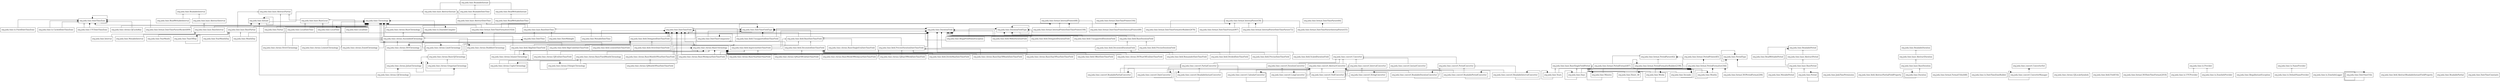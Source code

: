 digraph classDiagram{
graph [splines=ortho, rankdir=BT]

"org.joda.time.DateTimeZone"[shape = box];
"org.joda.time.convert.ReadablePartialConverter"[shape = box];
"org.joda.time.convert.Converter"[shape = box];
"org.joda.time.chrono.GJYearOfEraDateTimeField"[shape = box];
"org.joda.time.convert.PartialConverter"[shape = box];
"org.joda.time.Seconds"[shape = box];
"org.joda.time.field.RemainderDateTimeField"[shape = box];
"org.joda.time.JodaTimePermission"[shape = box];
"org.joda.time.chrono.BasicWeekOfWeekyearDateTimeField"[shape = box];
"org.joda.time.field.AbstractPartialFieldProperty"[shape = box];
"org.joda.time.field.StrictDateTimeField"[shape = box];
"org.joda.time.DateTimeFieldType"[shape = box];
"org.joda.time.ReadableInterval"[shape = box];
"org.joda.time.field.UnsupportedDurationField"[shape = box];
"org.joda.time.field.LenientDateTimeField"[shape = box];
"org.joda.time.DateTimeComparator"[shape = box];
"org.joda.time.ReadWritableInterval"[shape = box];
"org.joda.time.base.AbstractDateTime"[shape = box];
"org.joda.time.field.SkipUndoDateTimeField"[shape = box];
"org.joda.time.convert.AbstractConverter"[shape = box];
"org.joda.time.format.PeriodFormatterBuilder(2199)"[shape = box];
"org.joda.time.format.DateTimePrinter(104)"[shape = box];
"org.joda.time.base.BaseLocal"[shape = box];
"org.joda.time.chrono.ISOChronology"[shape = box];
"org.joda.time.field.DelegatedDateTimeField"[shape = box];
"org.joda.time.chrono.BasicChronology"[shape = box];
"org.joda.time.chrono.LenientChronology"[shape = box];
"org.joda.time.chrono.BasicYearDateTimeField"[shape = box];
"org.joda.time.field.DividedDateTimeField"[shape = box];
"org.joda.time.convert.DateConverter"[shape = box];
"org.joda.time.chrono.ZonedChronology"[shape = box];
"org.joda.time.field.BaseDateTimeField"[shape = box];
"org.joda.time.field.ZeroIsMaxDateTimeField"[shape = box];
"org.joda.time.format.DateTimeFormatterBuilder(2678)"[shape = box];
"org.joda.time.base.BaseInterval"[shape = box];
"org.joda.time.chrono.EthiopicChronology"[shape = box];
"org.joda.time.Duration"[shape = box];
"org.joda.time.format.FormatUtils(448)"[shape = box];
"org.joda.time.format.PeriodFormatter(344)"[shape = box];
"org.joda.time.PeriodType"[shape = box];
"org.joda.time.field.MillisDurationField"[shape = box];
"org.joda.time.format.InternalPrinter(68)"[shape = box];
"org.joda.time.format.DateTimePrinterInternalPrinter(89)"[shape = box];
"org.joda.time.chrono.GJChronology"[shape = box];
"org.joda.time.Interval"[shape = box];
"org.joda.time.convert.LongConverter"[shape = box];
"org.joda.time.chrono.IslamicChronology"[shape = box];
"org.joda.time.base.AbstractInstant"[shape = box];
"org.joda.time.chrono.BasicFixedMonthChronology"[shape = box];
"org.joda.time.tz.DateTimeZoneBuilder"[shape = box];
"org.joda.time.format.DateTimeParserBucket(609)"[shape = box];
"org.joda.time.field.UnsupportedDateTimeField"[shape = box];
"org.joda.time.chrono.ISOYearOfEraDateTimeField"[shape = box];
"org.joda.time.field.ScaledDurationField"[shape = box];
"org.joda.time.ReadWritablePeriod"[shape = box];
"org.joda.time.convert.ConverterSet"[shape = box];
"org.joda.time.field.PreciseDurationDateTimeField"[shape = box];
"org.joda.time.MonthDay"[shape = box];
"org.joda.time.chrono.GJCacheKey"[shape = box];
"org.joda.time.LocalDateTime"[shape = box];
"org.joda.time.MutablePeriod"[shape = box];
"org.joda.time.MutableDateTime"[shape = box];
"org.joda.time.tz.FixedDateTimeZone"[shape = box];
"org.joda.time.convert.IntervalConverter"[shape = box];
"org.joda.time.format.PeriodPrinter(83)"[shape = box];
"org.joda.time.field.PreciseDateTimeField"[shape = box];
"org.joda.time.tz.CachedDateTimeZone"[shape = box];
"org.joda.time.ReadableDateTime"[shape = box];
"org.joda.time.chrono.GJLocaleSymbols"[shape = box];
"org.joda.time.convert.ReadableDurationConverter"[shape = box];
"org.joda.time.format.PeriodParser(62)"[shape = box];
"org.joda.time.base.BaseDuration"[shape = box];
"org.joda.time.DateMidnight"[shape = box];
"org.joda.time.field.DecoratedDateTimeField"[shape = box];
"org.joda.time.Months"[shape = box];
"org.joda.time.YearMonthDay"[shape = box];
"org.joda.time.format.DateTimeParser(64)"[shape = box];
"org.joda.time.YearMonth"[shape = box];
"org.joda.time.convert.DurationConverter"[shape = box];
"org.joda.time.convert.ReadablePeriodConverter"[shape = box];
"org.joda.time.field.OffsetDateTimeField"[shape = box];
"org.joda.time.chrono.GJMonthOfYearDateTimeField"[shape = box];
"org.joda.time.Years"[shape = box];
"org.joda.time.convert.ReadableIntervalConverter"[shape = box];
"org.joda.time.chrono.BasicWeekyearDateTimeField"[shape = box];
"org.joda.time.Days"[shape = box];
"org.joda.time.DateTimeField"[shape = box];
"org.joda.time.field.FieldUtils"[shape = box];
"org.joda.time.chrono.BasicSingleEraDateTimeField"[shape = box];
"org.joda.time.format.DateTimeFormat(907)"[shape = box];
"org.joda.time.format.ISODateTimeFormat(2018)"[shape = box];
"org.joda.time.Partial"[shape = box];
"org.joda.time.field.SkipDateTimeField"[shape = box];
"org.joda.time.chrono.LimitChronology"[shape = box];
"org.joda.time.tz.UTCProvider"[shape = box];
"org.joda.time.format.InternalPrinterDateTimePrinter(106)"[shape = box];
"org.joda.time.base.AbstractPeriod"[shape = box];
"org.joda.time.ReadableInstant"[shape = box];
"org.joda.time.base.BaseSingleFieldPeriod"[shape = box];
"org.joda.time.chrono.GJDayOfWeekDateTimeField"[shape = box];
"org.joda.time.convert.NullConverter"[shape = box];
"org.joda.time.IllegalFieldValueException"[shape = box];
"org.joda.time.IllegalInstantException"[shape = box];
"org.joda.time.tz.DefaultNameProvider"[shape = box];
"org.joda.time.tz.ZoneInfoCompiler"[shape = box];
"org.joda.time.tz.Provider"[shape = box];
"org.joda.time.tz.ZoneInfoLogger"[shape = box];
"org.joda.time.ReadablePeriod"[shape = box];
"org.joda.time.chrono.GregorianChronology"[shape = box];
"org.joda.time.DurationFieldType"[shape = box];
"org.joda.time.convert.ConverterManager"[shape = box];
"org.joda.time.MutableInterval"[shape = box];
"org.joda.time.ReadWritableInstant"[shape = box];
"org.joda.time.tz.NameProvider"[shape = box];
"org.joda.time.Minutes"[shape = box];
"org.joda.time.chrono.BasicMonthOfYearDateTimeField"[shape = box];
"org.joda.time.base.AbstractPartial"[shape = box];
"org.joda.time.base.BasePartial"[shape = box];
"org.joda.time.base.AbstractDuration"[shape = box];
"org.joda.time.base.BaseDateTime"[shape = box];
"org.joda.time.DateTimeUtils"[shape = box];
"org.joda.time.base.AbstractInterval"[shape = box];
"org.joda.time.Hours_46"[shape = box];
"org.joda.time.LocalTime"[shape = box];
"org.joda.time.convert.ReadableInstantConverter"[shape = box];
"org.joda.time.convert.StringConverter"[shape = box];
"org.joda.time.base.BasePeriod"[shape = box];
"org.joda.time.field.DecoratedDurationField"[shape = box];
"org.joda.time.convert.InstantConverter"[shape = box];
"org.joda.time.chrono.AssembledChronology"[shape = box];
"org.joda.time.chrono.StrictChronology"[shape = box];
"org.joda.time.format.ISOPeriodFormat(206)"[shape = box];
"org.joda.time.TimeOfDay"[shape = box];
"org.joda.time.chrono.GJEraDateTimeField"[shape = box];
"org.joda.time.tz.ZoneInfoProvider"[shape = box];
"org.joda.time.chrono.BaseChronology"[shape = box];
"org.joda.time.chrono.JulianChronology"[shape = box];
"org.joda.time.chrono.CopticChronology"[shape = box];
"org.joda.time.field.ImpreciseDateTimeField"[shape = box];
"org.joda.time.field.PreciseDurationField"[shape = box];
"org.joda.time.Period"[shape = box];
"org.joda.time.ReadableDuration"[shape = box];
"org.joda.time.chrono.BasicGJChronology"[shape = box];
"org.joda.time.DurationField"[shape = box];
"org.joda.time.format.DateTimeFormatter(1024)"[shape = box];
"org.joda.time.format.PeriodFormat(407)"[shape = box];
"org.joda.time.Weeks"[shape = box];
"org.joda.time.Chronology"[shape = box];
"org.joda.time.DateTime"[shape = box];
"org.joda.time.field.AbstractReadableInstantFieldProperty"[shape = box];
"org.joda.time.field.DelegatedDurationField"[shape = box];
"org.joda.time.format.DateTimeParserInternalParser(55)"[shape = box];
"org.joda.time.LocalDate"[shape = box];
"org.joda.time.UTCDateTimeZone"[shape = box];
"org.joda.time.chrono.BasicDayOfMonthDateTimeField"[shape = box];
"org.joda.time.convert.PeriodConverter"[shape = box];
"org.joda.time.ReadWritableDateTime"[shape = box];
"org.joda.time.format.InternalParserDateTimeParser(72)"[shape = box];
"org.joda.time.format.InternalParser(56)"[shape = box];
"org.joda.time.convert.CalendarConverter"[shape = box];
"org.joda.time.Instant"[shape = box];
"org.joda.time.ReadablePartial"[shape = box];
"org.joda.time.chrono.BasicDayOfYearDateTimeField"[shape = box];
"org.joda.time.field.BaseDurationField"[shape = box];
"org.joda.time.DateTimeConstants"[shape = box];
"org.joda.time.chrono.BuddhistChronology"[shape = box];
"org.joda.time.convert.ReadablePartialConverter" -> "org.joda.time.convert.AbstractConverter"[arrowhead = onormal];
"org.joda.time.chrono.GJYearOfEraDateTimeField" -> "org.joda.time.field.DecoratedDateTimeField"[arrowhead = onormal];
"org.joda.time.Seconds" -> "org.joda.time.base.BaseSingleFieldPeriod"[arrowhead = onormal];
"org.joda.time.field.RemainderDateTimeField" -> "org.joda.time.field.DecoratedDateTimeField"[arrowhead = onormal];
"org.joda.time.chrono.BasicWeekOfWeekyearDateTimeField" -> "org.joda.time.field.PreciseDurationDateTimeField"[arrowhead = onormal];
"org.joda.time.field.StrictDateTimeField" -> "org.joda.time.field.DelegatedDateTimeField"[arrowhead = onormal];
"org.joda.time.field.UnsupportedDurationField" -> "org.joda.time.DurationField"[arrowhead = onormal];
"org.joda.time.field.LenientDateTimeField" -> "org.joda.time.field.DelegatedDateTimeField"[arrowhead = onormal];
"org.joda.time.base.AbstractDateTime" -> "org.joda.time.base.AbstractInstant"[arrowhead = onormal];
"org.joda.time.field.SkipUndoDateTimeField" -> "org.joda.time.field.DelegatedDateTimeField"[arrowhead = onormal];
"org.joda.time.base.BaseLocal" -> "org.joda.time.base.AbstractPartial"[arrowhead = onormal];
"org.joda.time.chrono.ISOChronology" -> "org.joda.time.chrono.AssembledChronology"[arrowhead = onormal];
"org.joda.time.field.DelegatedDateTimeField" -> "org.joda.time.DateTimeField"[arrowhead = onormal];
"org.joda.time.chrono.BasicChronology" -> "org.joda.time.chrono.AssembledChronology"[arrowhead = onormal];
"org.joda.time.chrono.LenientChronology" -> "org.joda.time.chrono.AssembledChronology"[arrowhead = onormal];
"org.joda.time.chrono.BasicYearDateTimeField" -> "org.joda.time.field.ImpreciseDateTimeField"[arrowhead = onormal];
"org.joda.time.field.DividedDateTimeField" -> "org.joda.time.field.DecoratedDateTimeField"[arrowhead = onormal];
"org.joda.time.convert.DateConverter" -> "org.joda.time.convert.AbstractConverter"[arrowhead = onormal];
"org.joda.time.chrono.ZonedChronology" -> "org.joda.time.chrono.AssembledChronology"[arrowhead = onormal];
"org.joda.time.field.BaseDateTimeField" -> "org.joda.time.DateTimeField"[arrowhead = onormal];
"org.joda.time.field.ZeroIsMaxDateTimeField" -> "org.joda.time.field.DecoratedDateTimeField"[arrowhead = onormal];
"org.joda.time.base.BaseInterval" -> "org.joda.time.base.AbstractInterval"[arrowhead = onormal];
"org.joda.time.chrono.EthiopicChronology" -> "org.joda.time.chrono.BasicFixedMonthChronology"[arrowhead = onormal];
"org.joda.time.Duration" -> "org.joda.time.base.BaseDuration"[arrowhead = onormal];
"org.joda.time.field.MillisDurationField" -> "org.joda.time.DurationField"[arrowhead = onormal];
"org.joda.time.chrono.GJChronology" -> "org.joda.time.chrono.AssembledChronology"[arrowhead = onormal];
"org.joda.time.Interval" -> "org.joda.time.base.BaseInterval"[arrowhead = onormal];
"org.joda.time.convert.LongConverter" -> "org.joda.time.convert.AbstractConverter"[arrowhead = onormal];
"org.joda.time.chrono.IslamicChronology" -> "org.joda.time.chrono.BasicChronology"[arrowhead = onormal];
"org.joda.time.chrono.BasicFixedMonthChronology" -> "org.joda.time.chrono.BasicChronology"[arrowhead = onormal];
"org.joda.time.field.UnsupportedDateTimeField" -> "org.joda.time.DateTimeField"[arrowhead = onormal];
"org.joda.time.chrono.ISOYearOfEraDateTimeField" -> "org.joda.time.field.DecoratedDateTimeField"[arrowhead = onormal];
"org.joda.time.field.ScaledDurationField" -> "org.joda.time.field.DecoratedDurationField"[arrowhead = onormal];
"org.joda.time.field.PreciseDurationDateTimeField" -> "org.joda.time.field.BaseDateTimeField"[arrowhead = onormal];
"org.joda.time.MonthDay" -> "org.joda.time.base.BasePartial"[arrowhead = onormal];
"org.joda.time.LocalDateTime" -> "org.joda.time.base.BaseLocal"[arrowhead = onormal];
"org.joda.time.MutablePeriod" -> "org.joda.time.base.BasePeriod"[arrowhead = onormal];
"org.joda.time.MutableDateTime" -> "org.joda.time.base.BaseDateTime"[arrowhead = onormal];
"org.joda.time.tz.FixedDateTimeZone" -> "org.joda.time.DateTimeZone"[arrowhead = onormal];
"org.joda.time.field.PreciseDateTimeField" -> "org.joda.time.field.PreciseDurationDateTimeField"[arrowhead = onormal];
"org.joda.time.tz.CachedDateTimeZone" -> "org.joda.time.DateTimeZone"[arrowhead = onormal];
"org.joda.time.convert.ReadableDurationConverter" -> "org.joda.time.convert.AbstractConverter"[arrowhead = onormal];
"org.joda.time.base.BaseDuration" -> "org.joda.time.base.AbstractDuration"[arrowhead = onormal];
"org.joda.time.DateMidnight" -> "org.joda.time.base.BaseDateTime"[arrowhead = onormal];
"org.joda.time.field.DecoratedDateTimeField" -> "org.joda.time.field.BaseDateTimeField"[arrowhead = onormal];
"org.joda.time.Months" -> "org.joda.time.base.BaseSingleFieldPeriod"[arrowhead = onormal];
"org.joda.time.YearMonthDay" -> "org.joda.time.base.BasePartial"[arrowhead = onormal];
"org.joda.time.YearMonth" -> "org.joda.time.base.BasePartial"[arrowhead = onormal];
"org.joda.time.convert.ReadablePeriodConverter" -> "org.joda.time.convert.AbstractConverter"[arrowhead = onormal];
"org.joda.time.field.OffsetDateTimeField" -> "org.joda.time.field.DecoratedDateTimeField"[arrowhead = onormal];
"org.joda.time.chrono.GJMonthOfYearDateTimeField" -> "org.joda.time.chrono.BasicMonthOfYearDateTimeField"[arrowhead = onormal];
"org.joda.time.Years" -> "org.joda.time.base.BaseSingleFieldPeriod"[arrowhead = onormal];
"org.joda.time.convert.ReadableIntervalConverter" -> "org.joda.time.convert.AbstractConverter"[arrowhead = onormal];
"org.joda.time.chrono.BasicWeekyearDateTimeField" -> "org.joda.time.field.ImpreciseDateTimeField"[arrowhead = onormal];
"org.joda.time.Days" -> "org.joda.time.base.BaseSingleFieldPeriod"[arrowhead = onormal];
"org.joda.time.chrono.BasicSingleEraDateTimeField" -> "org.joda.time.field.BaseDateTimeField"[arrowhead = onormal];
"org.joda.time.Partial" -> "org.joda.time.base.AbstractPartial"[arrowhead = onormal];
"org.joda.time.field.SkipDateTimeField" -> "org.joda.time.field.DelegatedDateTimeField"[arrowhead = onormal];
"org.joda.time.chrono.LimitChronology" -> "org.joda.time.chrono.AssembledChronology"[arrowhead = onormal];
"org.joda.time.chrono.GJDayOfWeekDateTimeField" -> "org.joda.time.field.PreciseDurationDateTimeField"[arrowhead = onormal];
"org.joda.time.convert.NullConverter" -> "org.joda.time.convert.AbstractConverter"[arrowhead = onormal];
"org.joda.time.chrono.GregorianChronology" -> "org.joda.time.chrono.BasicGJChronology"[arrowhead = onormal];
"org.joda.time.MutableInterval" -> "org.joda.time.base.BaseInterval"[arrowhead = onormal];
"org.joda.time.Minutes" -> "org.joda.time.base.BaseSingleFieldPeriod"[arrowhead = onormal];
"org.joda.time.chrono.BasicMonthOfYearDateTimeField" -> "org.joda.time.field.ImpreciseDateTimeField"[arrowhead = onormal];
"org.joda.time.base.BasePartial" -> "org.joda.time.base.AbstractPartial"[arrowhead = onormal];
"org.joda.time.base.BaseDateTime" -> "org.joda.time.base.AbstractDateTime"[arrowhead = onormal];
"org.joda.time.Hours_46" -> "org.joda.time.base.BaseSingleFieldPeriod"[arrowhead = onormal];
"org.joda.time.LocalTime" -> "org.joda.time.base.BaseLocal"[arrowhead = onormal];
"org.joda.time.convert.ReadableInstantConverter" -> "org.joda.time.convert.AbstractConverter"[arrowhead = onormal];
"org.joda.time.convert.StringConverter" -> "org.joda.time.convert.AbstractConverter"[arrowhead = onormal];
"org.joda.time.base.BasePeriod" -> "org.joda.time.base.AbstractPeriod"[arrowhead = onormal];
"org.joda.time.field.DecoratedDurationField" -> "org.joda.time.field.BaseDurationField"[arrowhead = onormal];
"org.joda.time.chrono.AssembledChronology" -> "org.joda.time.chrono.BaseChronology"[arrowhead = onormal];
"org.joda.time.chrono.StrictChronology" -> "org.joda.time.chrono.AssembledChronology"[arrowhead = onormal];
"org.joda.time.TimeOfDay" -> "org.joda.time.base.BasePartial"[arrowhead = onormal];
"org.joda.time.chrono.GJEraDateTimeField" -> "org.joda.time.field.BaseDateTimeField"[arrowhead = onormal];
"org.joda.time.chrono.BaseChronology" -> "org.joda.time.Chronology"[arrowhead = onormal];
"org.joda.time.chrono.JulianChronology" -> "org.joda.time.chrono.BasicGJChronology"[arrowhead = onormal];
"org.joda.time.chrono.CopticChronology" -> "org.joda.time.chrono.BasicFixedMonthChronology"[arrowhead = onormal];
"org.joda.time.field.ImpreciseDateTimeField" -> "org.joda.time.field.BaseDateTimeField"[arrowhead = onormal];
"org.joda.time.field.PreciseDurationField" -> "org.joda.time.field.BaseDurationField"[arrowhead = onormal];
"org.joda.time.Period" -> "org.joda.time.base.BasePeriod"[arrowhead = onormal];
"org.joda.time.chrono.BasicGJChronology" -> "org.joda.time.chrono.BasicChronology"[arrowhead = onormal];
"org.joda.time.Weeks" -> "org.joda.time.base.BaseSingleFieldPeriod"[arrowhead = onormal];
"org.joda.time.DateTime" -> "org.joda.time.base.BaseDateTime"[arrowhead = onormal];
"org.joda.time.field.DelegatedDurationField" -> "org.joda.time.DurationField"[arrowhead = onormal];
"org.joda.time.LocalDate" -> "org.joda.time.base.BaseLocal"[arrowhead = onormal];
"org.joda.time.UTCDateTimeZone" -> "org.joda.time.DateTimeZone"[arrowhead = onormal];
"org.joda.time.chrono.BasicDayOfMonthDateTimeField" -> "org.joda.time.field.PreciseDurationDateTimeField"[arrowhead = onormal];
"org.joda.time.convert.CalendarConverter" -> "org.joda.time.convert.AbstractConverter"[arrowhead = onormal];
"org.joda.time.Instant" -> "org.joda.time.base.AbstractInstant"[arrowhead = onormal];
"org.joda.time.chrono.BasicDayOfYearDateTimeField" -> "org.joda.time.field.PreciseDurationDateTimeField"[arrowhead = onormal];
"org.joda.time.field.BaseDurationField" -> "org.joda.time.DurationField"[arrowhead = onormal];
"org.joda.time.chrono.BuddhistChronology" -> "org.joda.time.chrono.AssembledChronology"[arrowhead = onormal];
"org.joda.time.convert.ReadablePartialConverter" -> "org.joda.time.convert.PartialConverter"[arrowhead = curve];
"org.joda.time.convert.PartialConverter" -> "org.joda.time.convert.Converter"[arrowhead = curve];
"org.joda.time.convert.DurationConverter" -> "org.joda.time.convert.Converter"[arrowhead = curve];
"org.joda.time.convert.ReadablePeriodConverter" -> "org.joda.time.convert.PeriodConverter"[arrowhead = curve];
"org.joda.time.convert.ReadableIntervalConverter" -> "org.joda.time.convert.PeriodConverter"[arrowhead = curve];
"org.joda.time.format.DateTimeFormat(907)" -> "org.joda.time.format.InternalParser(56)"[arrowhead = curve];
"org.joda.time.tz.UTCProvider" -> "org.joda.time.tz.Provider"[arrowhead = curve];
"org.joda.time.format.InternalPrinterDateTimePrinter(106)" -> "org.joda.time.format.InternalPrinter(68)"[arrowhead = curve];
"org.joda.time.base.AbstractPeriod" -> "org.joda.time.ReadablePeriod"[arrowhead = curve];
"org.joda.time.convert.NullConverter" -> "org.joda.time.convert.IntervalConverter"[arrowhead = curve];
"org.joda.time.tz.DefaultNameProvider" -> "org.joda.time.tz.NameProvider"[arrowhead = curve];
"org.joda.time.ReadWritableInterval" -> "org.joda.time.ReadableInterval"[arrowhead = curve];
"org.joda.time.base.AbstractDateTime" -> "org.joda.time.ReadableDateTime"[arrowhead = curve];
"org.joda.time.convert.AbstractConverter" -> "org.joda.time.convert.Converter"[arrowhead = curve];
"org.joda.time.format.PeriodFormatterBuilder(2199)" -> "org.joda.time.format.PeriodParser(62)"[arrowhead = curve];
"org.joda.time.ReadWritableInstant" -> "org.joda.time.ReadableInstant"[arrowhead = curve];
"org.joda.time.convert.DateConverter" -> "org.joda.time.convert.PartialConverter"[arrowhead = curve];
"org.joda.time.format.DateTimeFormatterBuilder(2678)" -> "org.joda.time.format.InternalParser(56)"[arrowhead = curve];
"org.joda.time.base.AbstractDuration" -> "org.joda.time.ReadableDuration"[arrowhead = curve];
"org.joda.time.DateTimeUtils" -> "org.joda.time.DateTimeUtils"[arrowhead = curve];
"org.joda.time.base.AbstractInterval" -> "org.joda.time.ReadableInterval"[arrowhead = curve];
"org.joda.time.convert.ReadableInstantConverter" -> "org.joda.time.convert.PartialConverter"[arrowhead = curve];
"org.joda.time.convert.StringConverter" -> "org.joda.time.convert.IntervalConverter"[arrowhead = curve];
"org.joda.time.convert.InstantConverter" -> "org.joda.time.convert.Converter"[arrowhead = curve];
"org.joda.time.format.DateTimePrinterInternalPrinter(89)" -> "org.joda.time.format.InternalPrinter(68)"[arrowhead = curve];
"org.joda.time.convert.LongConverter" -> "org.joda.time.convert.DurationConverter"[arrowhead = curve];
"org.joda.time.base.AbstractInstant" -> "org.joda.time.ReadableInstant"[arrowhead = curve];
"org.joda.time.tz.ZoneInfoProvider" -> "org.joda.time.tz.Provider"[arrowhead = curve];
"org.joda.time.format.PeriodFormat(407)" -> "org.joda.time.format.PeriodParser(62)"[arrowhead = curve];
"org.joda.time.ReadWritablePeriod" -> "org.joda.time.ReadablePeriod"[arrowhead = curve];
"org.joda.time.convert.IntervalConverter" -> "org.joda.time.convert.Converter"[arrowhead = curve];
"org.joda.time.format.DateTimeParserInternalParser(55)" -> "org.joda.time.format.InternalParser(56)"[arrowhead = curve];
"org.joda.time.ReadableDateTime" -> "org.joda.time.ReadableInstant"[arrowhead = curve];
"org.joda.time.convert.PeriodConverter" -> "org.joda.time.convert.Converter"[arrowhead = curve];
"org.joda.time.ReadWritableDateTime" -> "org.joda.time.ReadWritableInstant"[arrowhead = curve];
"org.joda.time.format.InternalParserDateTimeParser(72)" -> "org.joda.time.format.InternalParser(56)"[arrowhead = curve];
"org.joda.time.convert.CalendarConverter" -> "org.joda.time.convert.PartialConverter"[arrowhead = curve];
"org.joda.time.convert.ReadableDurationConverter" -> "org.joda.time.convert.PeriodConverter"[arrowhead = curve];
"org.joda.time.DateTimeZone" -> "org.joda.time.DateTimeZone"[arrowhead = diamond];
"org.joda.time.convert.ReadablePartialConverter" -> "org.joda.time.convert.ReadablePartialConverter"[arrowhead = diamond];
"org.joda.time.chrono.GJYearOfEraDateTimeField" -> "org.joda.time.chrono.BasicChronology"[arrowhead = diamond];
"org.joda.time.Seconds" -> "org.joda.time.Seconds"[arrowhead = diamond];
"org.joda.time.Seconds" -> "org.joda.time.format.PeriodFormatter(344)"[arrowhead = diamond];
"org.joda.time.field.RemainderDateTimeField" -> "org.joda.time.DurationField"[arrowhead = diamond];
"org.joda.time.chrono.BasicWeekOfWeekyearDateTimeField" -> "org.joda.time.chrono.BasicChronology"[arrowhead = diamond];
"org.joda.time.DateTimeFieldType" -> "org.joda.time.DateTimeFieldType"[arrowhead = diamond];
"org.joda.time.field.UnsupportedDurationField" -> "org.joda.time.DurationFieldType"[arrowhead = diamond];
"org.joda.time.field.LenientDateTimeField" -> "org.joda.time.Chronology"[arrowhead = diamond];
"org.joda.time.DateTimeComparator" -> "org.joda.time.DateTimeComparator"[arrowhead = diamond];
"org.joda.time.DateTimeComparator" -> "org.joda.time.DateTimeFieldType"[arrowhead = diamond];
"org.joda.time.field.SkipUndoDateTimeField" -> "org.joda.time.Chronology"[arrowhead = diamond];
"org.joda.time.format.PeriodFormatterBuilder(2199)" -> "org.joda.time.format.PeriodFormatterBuilder(2199)"[arrowhead = diamond];
"org.joda.time.chrono.ISOChronology" -> "org.joda.time.chrono.ISOChronology"[arrowhead = diamond];
"org.joda.time.field.DelegatedDateTimeField" -> "org.joda.time.DurationField"[arrowhead = diamond];
"org.joda.time.field.DelegatedDateTimeField" -> "org.joda.time.DateTimeField"[arrowhead = diamond];
"org.joda.time.field.DelegatedDateTimeField" -> "org.joda.time.DateTimeFieldType"[arrowhead = diamond];
"org.joda.time.chrono.BasicChronology" -> "org.joda.time.DurationField"[arrowhead = diamond];
"org.joda.time.chrono.BasicChronology" -> "org.joda.time.DateTimeField"[arrowhead = diamond];
"org.joda.time.chrono.LenientChronology" -> "org.joda.time.Chronology"[arrowhead = diamond];
"org.joda.time.chrono.BasicYearDateTimeField" -> "org.joda.time.chrono.BasicChronology"[arrowhead = diamond];
"org.joda.time.field.DividedDateTimeField" -> "org.joda.time.DurationField"[arrowhead = diamond];
"org.joda.time.convert.DateConverter" -> "org.joda.time.convert.DateConverter"[arrowhead = diamond];
"org.joda.time.field.BaseDateTimeField" -> "org.joda.time.DateTimeFieldType"[arrowhead = diamond];
"org.joda.time.base.BaseInterval" -> "org.joda.time.Chronology"[arrowhead = diamond];
"org.joda.time.chrono.EthiopicChronology" -> "org.joda.time.chrono.EthiopicChronology"[arrowhead = diamond];
"org.joda.time.chrono.EthiopicChronology" -> "org.joda.time.DateTimeField"[arrowhead = diamond];
"org.joda.time.Duration" -> "org.joda.time.Duration"[arrowhead = diamond];
"org.joda.time.format.PeriodFormatter(344)" -> "org.joda.time.format.PeriodParser(62)"[arrowhead = diamond];
"org.joda.time.format.PeriodFormatter(344)" -> "org.joda.time.PeriodType"[arrowhead = diamond];
"org.joda.time.format.PeriodFormatter(344)" -> "org.joda.time.format.PeriodPrinter(83)"[arrowhead = diamond];
"org.joda.time.PeriodType" -> "org.joda.time.PeriodType"[arrowhead = diamond];
"org.joda.time.field.MillisDurationField" -> "org.joda.time.DurationField"[arrowhead = diamond];
"org.joda.time.format.DateTimePrinterInternalPrinter(89)" -> "org.joda.time.format.DateTimePrinter(104)"[arrowhead = diamond];
"org.joda.time.chrono.GJChronology" -> "org.joda.time.chrono.GregorianChronology"[arrowhead = diamond];
"org.joda.time.chrono.GJChronology" -> "org.joda.time.Instant"[arrowhead = diamond];
"org.joda.time.chrono.GJChronology" -> "org.joda.time.chrono.JulianChronology"[arrowhead = diamond];
"org.joda.time.convert.LongConverter" -> "org.joda.time.convert.LongConverter"[arrowhead = diamond];
"org.joda.time.chrono.IslamicChronology" -> "org.joda.time.chrono.IslamicChronology"[arrowhead = diamond];
"org.joda.time.chrono.IslamicChronology" -> "org.joda.time.DateTimeField"[arrowhead = diamond];
"org.joda.time.format.DateTimeParserBucket(609)" -> "org.joda.time.DateTimeZone"[arrowhead = diamond];
"org.joda.time.format.DateTimeParserBucket(609)" -> "org.joda.time.Chronology"[arrowhead = diamond];
"org.joda.time.field.UnsupportedDateTimeField" -> "org.joda.time.DurationField"[arrowhead = diamond];
"org.joda.time.field.UnsupportedDateTimeField" -> "org.joda.time.DateTimeFieldType"[arrowhead = diamond];
"org.joda.time.chrono.ISOYearOfEraDateTimeField" -> "org.joda.time.DateTimeField"[arrowhead = diamond];
"org.joda.time.field.PreciseDurationDateTimeField" -> "org.joda.time.DurationField"[arrowhead = diamond];
"org.joda.time.MonthDay" -> "org.joda.time.format.DateTimeFormatter(1024)"[arrowhead = diamond];
"org.joda.time.chrono.GJCacheKey" -> "org.joda.time.DateTimeZone"[arrowhead = diamond];
"org.joda.time.chrono.GJCacheKey" -> "org.joda.time.Instant"[arrowhead = diamond];
"org.joda.time.LocalDateTime" -> "org.joda.time.Chronology"[arrowhead = diamond];
"org.joda.time.MutableDateTime" -> "org.joda.time.DateTimeField"[arrowhead = diamond];
"org.joda.time.field.PreciseDateTimeField" -> "org.joda.time.DurationField"[arrowhead = diamond];
"org.joda.time.tz.CachedDateTimeZone" -> "org.joda.time.DateTimeZone"[arrowhead = diamond];
"org.joda.time.convert.ReadableDurationConverter" -> "org.joda.time.convert.ReadableDurationConverter"[arrowhead = diamond];
"org.joda.time.field.DecoratedDateTimeField" -> "org.joda.time.DateTimeField"[arrowhead = diamond];
"org.joda.time.Months" -> "org.joda.time.Months"[arrowhead = diamond];
"org.joda.time.Months" -> "org.joda.time.format.PeriodFormatter(344)"[arrowhead = diamond];
"org.joda.time.convert.ReadablePeriodConverter" -> "org.joda.time.convert.ReadablePeriodConverter"[arrowhead = diamond];
"org.joda.time.Years" -> "org.joda.time.Years"[arrowhead = diamond];
"org.joda.time.Years" -> "org.joda.time.format.PeriodFormatter(344)"[arrowhead = diamond];
"org.joda.time.convert.ReadableIntervalConverter" -> "org.joda.time.convert.ReadableIntervalConverter"[arrowhead = diamond];
"org.joda.time.chrono.BasicWeekyearDateTimeField" -> "org.joda.time.chrono.BasicChronology"[arrowhead = diamond];
"org.joda.time.Days" -> "org.joda.time.Days"[arrowhead = diamond];
"org.joda.time.Days" -> "org.joda.time.format.PeriodFormatter(344)"[arrowhead = diamond];
"org.joda.time.Partial" -> "org.joda.time.Chronology"[arrowhead = diamond];
"org.joda.time.field.SkipDateTimeField" -> "org.joda.time.Chronology"[arrowhead = diamond];
"org.joda.time.chrono.LimitChronology" -> "org.joda.time.chrono.LimitChronology"[arrowhead = diamond];
"org.joda.time.chrono.LimitChronology" -> "org.joda.time.DateTime"[arrowhead = diamond];
"org.joda.time.format.InternalPrinterDateTimePrinter(106)" -> "org.joda.time.format.InternalPrinter(68)"[arrowhead = diamond];
"org.joda.time.chrono.GJDayOfWeekDateTimeField" -> "org.joda.time.chrono.BasicChronology"[arrowhead = diamond];
"org.joda.time.convert.NullConverter" -> "org.joda.time.convert.NullConverter"[arrowhead = diamond];
"org.joda.time.IllegalFieldValueException" -> "org.joda.time.DurationFieldType"[arrowhead = diamond];
"org.joda.time.IllegalFieldValueException" -> "org.joda.time.DateTimeFieldType"[arrowhead = diamond];
"org.joda.time.tz.ZoneInfoCompiler" -> "org.joda.time.Chronology"[arrowhead = diamond];
"org.joda.time.tz.ZoneInfoCompiler" -> "org.joda.time.tz.ZoneInfoCompiler"[arrowhead = diamond];
"org.joda.time.chrono.GregorianChronology" -> "org.joda.time.chrono.GregorianChronology"[arrowhead = diamond];
"org.joda.time.DurationFieldType" -> "org.joda.time.DurationFieldType"[arrowhead = diamond];
"org.joda.time.convert.ConverterManager" -> "org.joda.time.convert.ConverterSet"[arrowhead = diamond];
"org.joda.time.convert.ConverterManager" -> "org.joda.time.convert.ConverterManager"[arrowhead = diamond];
"org.joda.time.Minutes" -> "org.joda.time.Minutes"[arrowhead = diamond];
"org.joda.time.Minutes" -> "org.joda.time.format.PeriodFormatter(344)"[arrowhead = diamond];
"org.joda.time.chrono.BasicMonthOfYearDateTimeField" -> "org.joda.time.chrono.BasicChronology"[arrowhead = diamond];
"org.joda.time.base.BasePartial" -> "org.joda.time.Chronology"[arrowhead = diamond];
"org.joda.time.base.BaseDateTime" -> "org.joda.time.Chronology"[arrowhead = diamond];
"org.joda.time.DateTimeUtils" -> "org.joda.time.DateTimeUtils"[arrowhead = diamond];
"org.joda.time.Hours_46" -> "org.joda.time.Hours_46"[arrowhead = diamond];
"org.joda.time.Hours_46" -> "org.joda.time.format.PeriodFormatter(344)"[arrowhead = diamond];
"org.joda.time.LocalTime" -> "org.joda.time.LocalTime"[arrowhead = diamond];
"org.joda.time.LocalTime" -> "org.joda.time.Chronology"[arrowhead = diamond];
"org.joda.time.convert.ReadableInstantConverter" -> "org.joda.time.convert.ReadableInstantConverter"[arrowhead = diamond];
"org.joda.time.convert.StringConverter" -> "org.joda.time.convert.StringConverter"[arrowhead = diamond];
"org.joda.time.base.BasePeriod" -> "org.joda.time.ReadablePeriod"[arrowhead = diamond];
"org.joda.time.base.BasePeriod" -> "org.joda.time.PeriodType"[arrowhead = diamond];
"org.joda.time.field.DecoratedDurationField" -> "org.joda.time.DurationField"[arrowhead = diamond];
"org.joda.time.chrono.AssembledChronology" -> "org.joda.time.DurationField"[arrowhead = diamond];
"org.joda.time.chrono.AssembledChronology" -> "org.joda.time.Chronology"[arrowhead = diamond];
"org.joda.time.chrono.AssembledChronology" -> "org.joda.time.DateTimeField"[arrowhead = diamond];
"org.joda.time.chrono.StrictChronology" -> "org.joda.time.Chronology"[arrowhead = diamond];
"org.joda.time.format.ISOPeriodFormat(206)" -> "org.joda.time.format.PeriodFormatter(344)"[arrowhead = diamond];
"org.joda.time.TimeOfDay" -> "org.joda.time.TimeOfDay"[arrowhead = diamond];
"org.joda.time.chrono.GJEraDateTimeField" -> "org.joda.time.chrono.BasicChronology"[arrowhead = diamond];
"org.joda.time.chrono.JulianChronology" -> "org.joda.time.chrono.JulianChronology"[arrowhead = diamond];
"org.joda.time.chrono.CopticChronology" -> "org.joda.time.DateTimeField"[arrowhead = diamond];
"org.joda.time.chrono.CopticChronology" -> "org.joda.time.chrono.CopticChronology"[arrowhead = diamond];
"org.joda.time.field.ImpreciseDateTimeField" -> "org.joda.time.DurationField"[arrowhead = diamond];
"org.joda.time.Period" -> "org.joda.time.Period"[arrowhead = diamond];
"org.joda.time.format.DateTimeFormatter(1024)" -> "org.joda.time.DateTimeZone"[arrowhead = diamond];
"org.joda.time.format.DateTimeFormatter(1024)" -> "org.joda.time.format.InternalParser(56)"[arrowhead = diamond];
"org.joda.time.format.DateTimeFormatter(1024)" -> "org.joda.time.Chronology"[arrowhead = diamond];
"org.joda.time.format.DateTimeFormatter(1024)" -> "org.joda.time.format.InternalPrinter(68)"[arrowhead = diamond];
"org.joda.time.Weeks" -> "org.joda.time.Weeks"[arrowhead = diamond];
"org.joda.time.Weeks" -> "org.joda.time.format.PeriodFormatter(344)"[arrowhead = diamond];
"org.joda.time.field.DelegatedDurationField" -> "org.joda.time.DurationField"[arrowhead = diamond];
"org.joda.time.field.DelegatedDurationField" -> "org.joda.time.DurationFieldType"[arrowhead = diamond];
"org.joda.time.format.DateTimeParserInternalParser(55)" -> "org.joda.time.format.DateTimeParser(64)"[arrowhead = diamond];
"org.joda.time.LocalDate" -> "org.joda.time.Chronology"[arrowhead = diamond];
"org.joda.time.UTCDateTimeZone" -> "org.joda.time.DateTimeZone"[arrowhead = diamond];
"org.joda.time.chrono.BasicDayOfMonthDateTimeField" -> "org.joda.time.chrono.BasicChronology"[arrowhead = diamond];
"org.joda.time.format.InternalParserDateTimeParser(72)" -> "org.joda.time.format.InternalParser(56)"[arrowhead = diamond];
"org.joda.time.convert.CalendarConverter" -> "org.joda.time.convert.CalendarConverter"[arrowhead = diamond];
"org.joda.time.Instant" -> "org.joda.time.Instant"[arrowhead = diamond];
"org.joda.time.chrono.BasicDayOfYearDateTimeField" -> "org.joda.time.chrono.BasicChronology"[arrowhead = diamond];
"org.joda.time.field.BaseDurationField" -> "org.joda.time.DurationFieldType"[arrowhead = diamond];
"org.joda.time.chrono.BuddhistChronology" -> "org.joda.time.DateTimeField"[arrowhead = diamond];
"org.joda.time.chrono.BuddhistChronology" -> "org.joda.time.chrono.BuddhistChronology"[arrowhead = diamond];
}